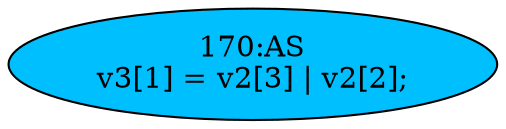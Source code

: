 strict digraph "" {
	node [label="\N"];
	"170:AS"	 [ast="<pyverilog.vparser.ast.Assign object at 0x7fee23011c10>",
		def_var="['v3']",
		fillcolor=deepskyblue,
		label="170:AS
v3[1] = v2[3] | v2[2];",
		statements="[]",
		style=filled,
		typ=Assign,
		use_var="['v2', 'v2']"];
}
